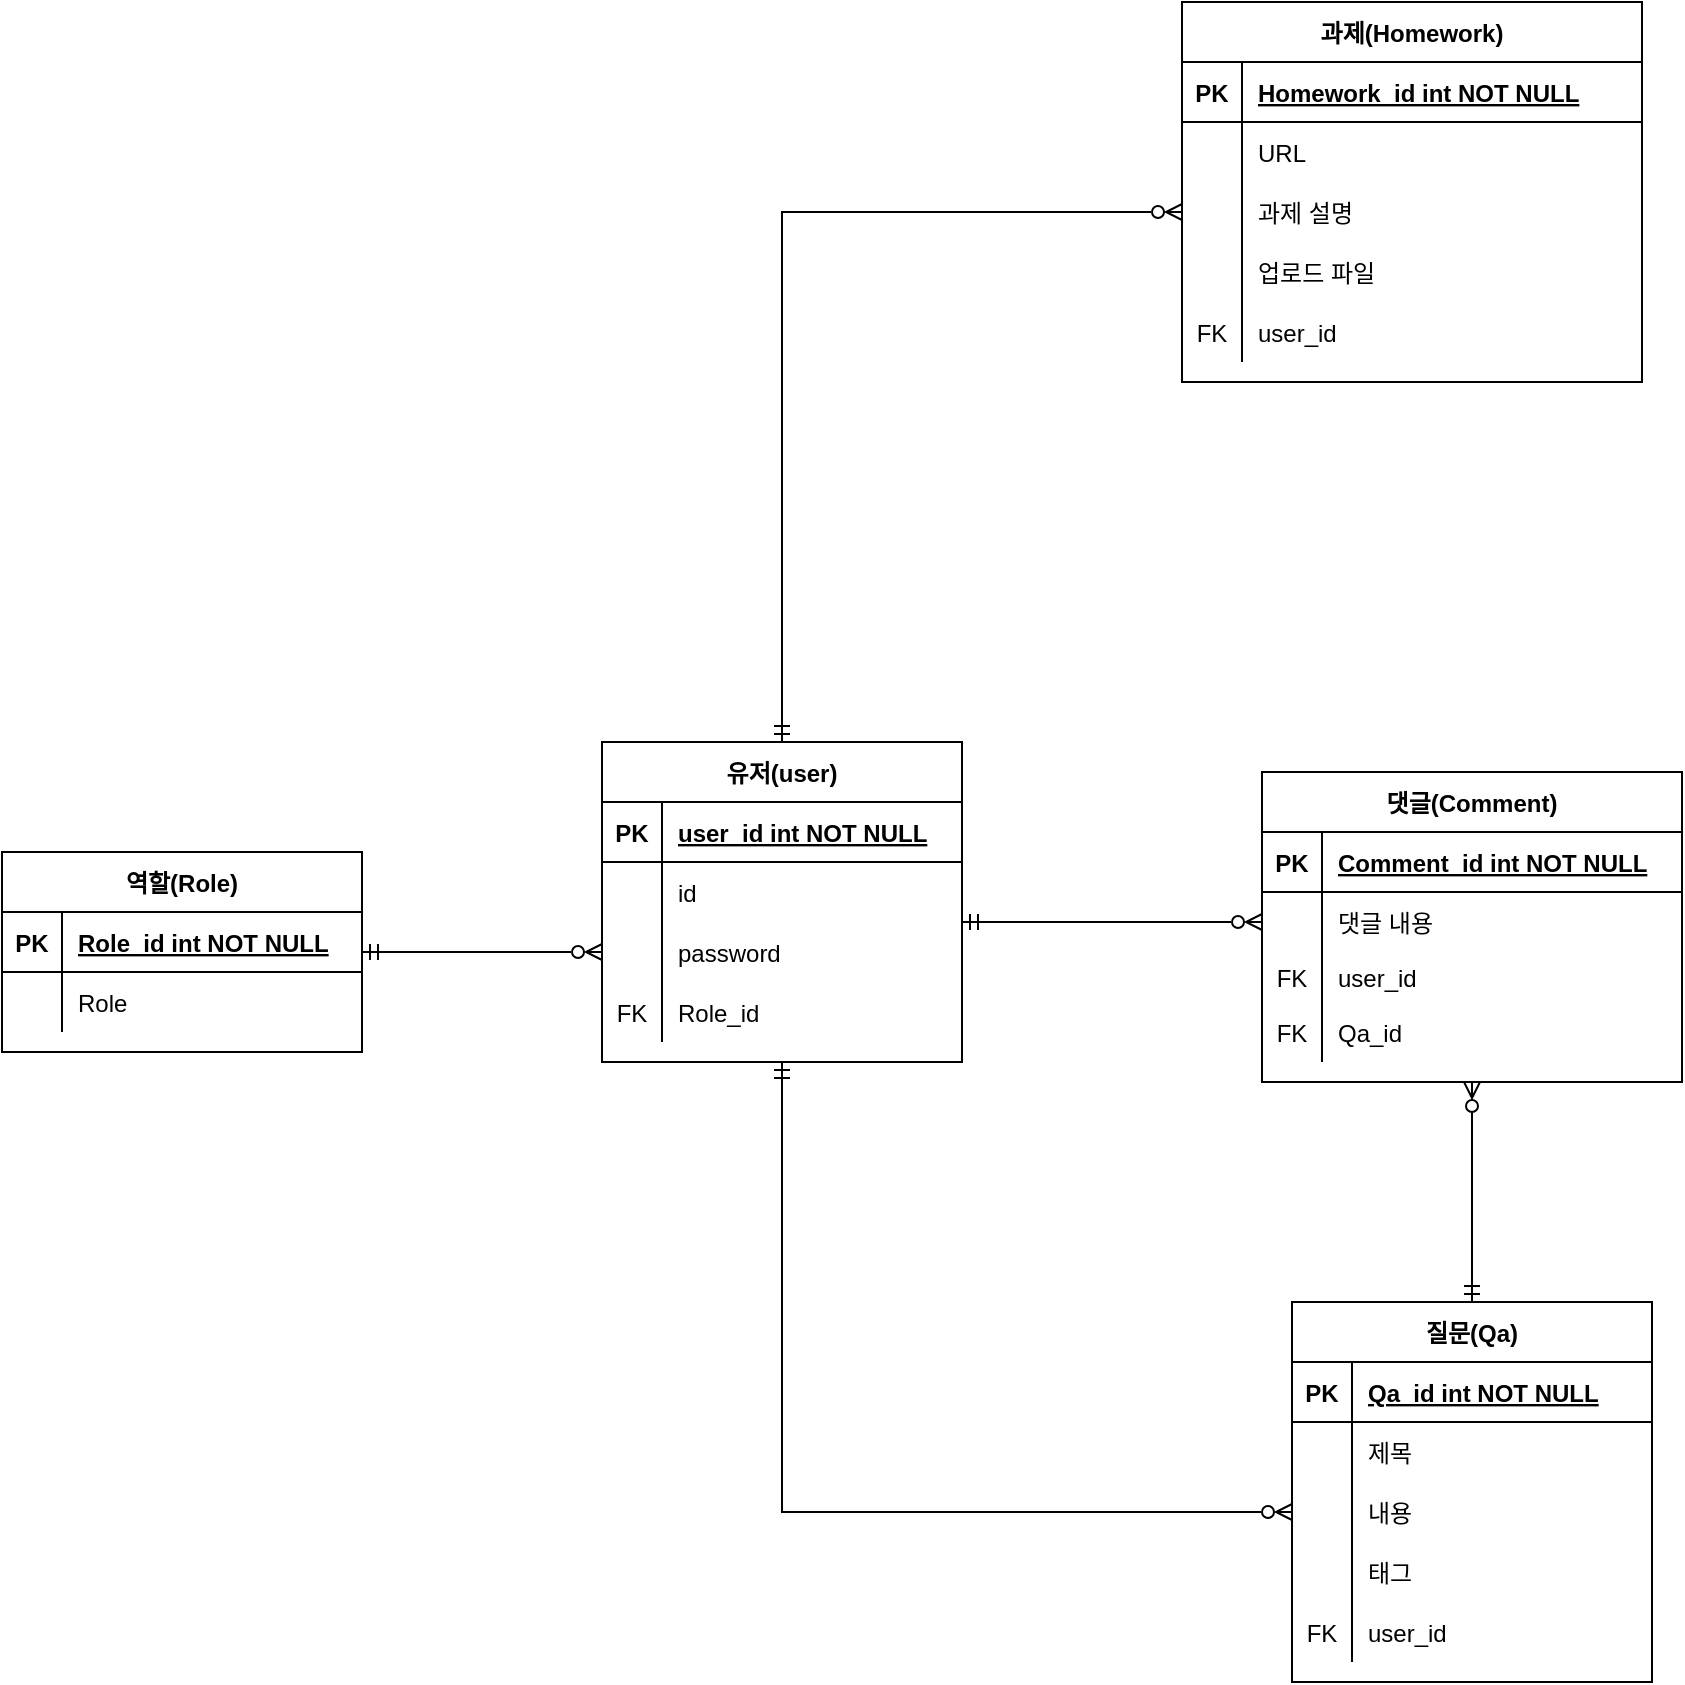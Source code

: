 <mxfile version="20.2.6" type="device"><diagram id="R2lEEEUBdFMjLlhIrx00" name="Page-1"><mxGraphModel dx="1778" dy="953" grid="1" gridSize="10" guides="1" tooltips="1" connect="1" arrows="1" fold="1" page="1" pageScale="1" pageWidth="850" pageHeight="1100" math="0" shadow="0" extFonts="Permanent Marker^https://fonts.googleapis.com/css?family=Permanent+Marker"><root><mxCell id="0"/><mxCell id="1" parent="0"/><mxCell id="u8VZZ7O9fL9mjPkDx3DT-64" style="edgeStyle=orthogonalEdgeStyle;rounded=0;orthogonalLoop=1;jettySize=auto;html=1;entryX=0;entryY=0.5;entryDx=0;entryDy=0;startArrow=ERmandOne;startFill=0;endArrow=ERzeroToMany;endFill=0;" edge="1" parent="1" source="u8VZZ7O9fL9mjPkDx3DT-5" target="u8VZZ7O9fL9mjPkDx3DT-56"><mxGeometry relative="1" as="geometry"/></mxCell><mxCell id="u8VZZ7O9fL9mjPkDx3DT-88" style="edgeStyle=orthogonalEdgeStyle;rounded=0;orthogonalLoop=1;jettySize=auto;html=1;entryX=0;entryY=0.5;entryDx=0;entryDy=0;startArrow=ERmandOne;startFill=0;endArrow=ERzeroToMany;endFill=0;" edge="1" parent="1" source="u8VZZ7O9fL9mjPkDx3DT-5" target="u8VZZ7O9fL9mjPkDx3DT-40"><mxGeometry relative="1" as="geometry"><Array as="points"><mxPoint x="640" y="470"/><mxPoint x="640" y="470"/></Array></mxGeometry></mxCell><mxCell id="u8VZZ7O9fL9mjPkDx3DT-5" value="유저(user)" style="shape=table;startSize=30;container=1;collapsible=1;childLayout=tableLayout;fixedRows=1;rowLines=0;fontStyle=1;align=center;resizeLast=1;" vertex="1" parent="1"><mxGeometry x="420" y="380" width="180" height="160" as="geometry"/></mxCell><mxCell id="u8VZZ7O9fL9mjPkDx3DT-6" value="" style="shape=tableRow;horizontal=0;startSize=0;swimlaneHead=0;swimlaneBody=0;fillColor=none;collapsible=0;dropTarget=0;points=[[0,0.5],[1,0.5]];portConstraint=eastwest;top=0;left=0;right=0;bottom=1;" vertex="1" parent="u8VZZ7O9fL9mjPkDx3DT-5"><mxGeometry y="30" width="180" height="30" as="geometry"/></mxCell><mxCell id="u8VZZ7O9fL9mjPkDx3DT-7" value="PK" style="shape=partialRectangle;connectable=0;fillColor=none;top=0;left=0;bottom=0;right=0;fontStyle=1;overflow=hidden;" vertex="1" parent="u8VZZ7O9fL9mjPkDx3DT-6"><mxGeometry width="30" height="30" as="geometry"><mxRectangle width="30" height="30" as="alternateBounds"/></mxGeometry></mxCell><mxCell id="u8VZZ7O9fL9mjPkDx3DT-8" value="user_id int NOT NULL" style="shape=partialRectangle;connectable=0;fillColor=none;top=0;left=0;bottom=0;right=0;align=left;spacingLeft=6;fontStyle=5;overflow=hidden;" vertex="1" parent="u8VZZ7O9fL9mjPkDx3DT-6"><mxGeometry x="30" width="150" height="30" as="geometry"><mxRectangle width="150" height="30" as="alternateBounds"/></mxGeometry></mxCell><mxCell id="u8VZZ7O9fL9mjPkDx3DT-9" value="" style="shape=tableRow;horizontal=0;startSize=0;swimlaneHead=0;swimlaneBody=0;fillColor=none;collapsible=0;dropTarget=0;points=[[0,0.5],[1,0.5]];portConstraint=eastwest;top=0;left=0;right=0;bottom=0;" vertex="1" parent="u8VZZ7O9fL9mjPkDx3DT-5"><mxGeometry y="60" width="180" height="30" as="geometry"/></mxCell><mxCell id="u8VZZ7O9fL9mjPkDx3DT-10" value="" style="shape=partialRectangle;connectable=0;fillColor=none;top=0;left=0;bottom=0;right=0;editable=1;overflow=hidden;" vertex="1" parent="u8VZZ7O9fL9mjPkDx3DT-9"><mxGeometry width="30" height="30" as="geometry"><mxRectangle width="30" height="30" as="alternateBounds"/></mxGeometry></mxCell><mxCell id="u8VZZ7O9fL9mjPkDx3DT-11" value="id" style="shape=partialRectangle;connectable=0;fillColor=none;top=0;left=0;bottom=0;right=0;align=left;spacingLeft=6;overflow=hidden;" vertex="1" parent="u8VZZ7O9fL9mjPkDx3DT-9"><mxGeometry x="30" width="150" height="30" as="geometry"><mxRectangle width="150" height="30" as="alternateBounds"/></mxGeometry></mxCell><mxCell id="u8VZZ7O9fL9mjPkDx3DT-12" value="" style="shape=tableRow;horizontal=0;startSize=0;swimlaneHead=0;swimlaneBody=0;fillColor=none;collapsible=0;dropTarget=0;points=[[0,0.5],[1,0.5]];portConstraint=eastwest;top=0;left=0;right=0;bottom=0;" vertex="1" parent="u8VZZ7O9fL9mjPkDx3DT-5"><mxGeometry y="90" width="180" height="30" as="geometry"/></mxCell><mxCell id="u8VZZ7O9fL9mjPkDx3DT-13" value="" style="shape=partialRectangle;connectable=0;fillColor=none;top=0;left=0;bottom=0;right=0;editable=1;overflow=hidden;" vertex="1" parent="u8VZZ7O9fL9mjPkDx3DT-12"><mxGeometry width="30" height="30" as="geometry"><mxRectangle width="30" height="30" as="alternateBounds"/></mxGeometry></mxCell><mxCell id="u8VZZ7O9fL9mjPkDx3DT-14" value="password" style="shape=partialRectangle;connectable=0;fillColor=none;top=0;left=0;bottom=0;right=0;align=left;spacingLeft=6;overflow=hidden;" vertex="1" parent="u8VZZ7O9fL9mjPkDx3DT-12"><mxGeometry x="30" width="150" height="30" as="geometry"><mxRectangle width="150" height="30" as="alternateBounds"/></mxGeometry></mxCell><mxCell id="u8VZZ7O9fL9mjPkDx3DT-15" value="" style="shape=tableRow;horizontal=0;startSize=0;swimlaneHead=0;swimlaneBody=0;fillColor=none;collapsible=0;dropTarget=0;points=[[0,0.5],[1,0.5]];portConstraint=eastwest;top=0;left=0;right=0;bottom=0;" vertex="1" parent="u8VZZ7O9fL9mjPkDx3DT-5"><mxGeometry y="120" width="180" height="30" as="geometry"/></mxCell><mxCell id="u8VZZ7O9fL9mjPkDx3DT-16" value="FK" style="shape=partialRectangle;connectable=0;fillColor=none;top=0;left=0;bottom=0;right=0;editable=1;overflow=hidden;" vertex="1" parent="u8VZZ7O9fL9mjPkDx3DT-15"><mxGeometry width="30" height="30" as="geometry"><mxRectangle width="30" height="30" as="alternateBounds"/></mxGeometry></mxCell><mxCell id="u8VZZ7O9fL9mjPkDx3DT-17" value="Role_id" style="shape=partialRectangle;connectable=0;fillColor=none;top=0;left=0;bottom=0;right=0;align=left;spacingLeft=6;overflow=hidden;" vertex="1" parent="u8VZZ7O9fL9mjPkDx3DT-15"><mxGeometry x="30" width="150" height="30" as="geometry"><mxRectangle width="150" height="30" as="alternateBounds"/></mxGeometry></mxCell><mxCell id="u8VZZ7O9fL9mjPkDx3DT-19" value="과제(Homework)" style="shape=table;startSize=30;container=1;collapsible=1;childLayout=tableLayout;fixedRows=1;rowLines=0;fontStyle=1;align=center;resizeLast=1;" vertex="1" parent="1"><mxGeometry x="710" y="10" width="230" height="190" as="geometry"/></mxCell><mxCell id="u8VZZ7O9fL9mjPkDx3DT-20" value="" style="shape=tableRow;horizontal=0;startSize=0;swimlaneHead=0;swimlaneBody=0;fillColor=none;collapsible=0;dropTarget=0;points=[[0,0.5],[1,0.5]];portConstraint=eastwest;top=0;left=0;right=0;bottom=1;" vertex="1" parent="u8VZZ7O9fL9mjPkDx3DT-19"><mxGeometry y="30" width="230" height="30" as="geometry"/></mxCell><mxCell id="u8VZZ7O9fL9mjPkDx3DT-21" value="PK" style="shape=partialRectangle;connectable=0;fillColor=none;top=0;left=0;bottom=0;right=0;fontStyle=1;overflow=hidden;" vertex="1" parent="u8VZZ7O9fL9mjPkDx3DT-20"><mxGeometry width="30" height="30" as="geometry"><mxRectangle width="30" height="30" as="alternateBounds"/></mxGeometry></mxCell><mxCell id="u8VZZ7O9fL9mjPkDx3DT-22" value="Homework_id int NOT NULL" style="shape=partialRectangle;connectable=0;fillColor=none;top=0;left=0;bottom=0;right=0;align=left;spacingLeft=6;fontStyle=5;overflow=hidden;" vertex="1" parent="u8VZZ7O9fL9mjPkDx3DT-20"><mxGeometry x="30" width="200" height="30" as="geometry"><mxRectangle width="200" height="30" as="alternateBounds"/></mxGeometry></mxCell><mxCell id="u8VZZ7O9fL9mjPkDx3DT-23" value="" style="shape=tableRow;horizontal=0;startSize=0;swimlaneHead=0;swimlaneBody=0;fillColor=none;collapsible=0;dropTarget=0;points=[[0,0.5],[1,0.5]];portConstraint=eastwest;top=0;left=0;right=0;bottom=0;" vertex="1" parent="u8VZZ7O9fL9mjPkDx3DT-19"><mxGeometry y="60" width="230" height="30" as="geometry"/></mxCell><mxCell id="u8VZZ7O9fL9mjPkDx3DT-24" value="" style="shape=partialRectangle;connectable=0;fillColor=none;top=0;left=0;bottom=0;right=0;editable=1;overflow=hidden;" vertex="1" parent="u8VZZ7O9fL9mjPkDx3DT-23"><mxGeometry width="30" height="30" as="geometry"><mxRectangle width="30" height="30" as="alternateBounds"/></mxGeometry></mxCell><mxCell id="u8VZZ7O9fL9mjPkDx3DT-25" value="URL" style="shape=partialRectangle;connectable=0;fillColor=none;top=0;left=0;bottom=0;right=0;align=left;spacingLeft=6;overflow=hidden;" vertex="1" parent="u8VZZ7O9fL9mjPkDx3DT-23"><mxGeometry x="30" width="200" height="30" as="geometry"><mxRectangle width="200" height="30" as="alternateBounds"/></mxGeometry></mxCell><mxCell id="u8VZZ7O9fL9mjPkDx3DT-26" value="" style="shape=tableRow;horizontal=0;startSize=0;swimlaneHead=0;swimlaneBody=0;fillColor=none;collapsible=0;dropTarget=0;points=[[0,0.5],[1,0.5]];portConstraint=eastwest;top=0;left=0;right=0;bottom=0;" vertex="1" parent="u8VZZ7O9fL9mjPkDx3DT-19"><mxGeometry y="90" width="230" height="30" as="geometry"/></mxCell><mxCell id="u8VZZ7O9fL9mjPkDx3DT-27" value="" style="shape=partialRectangle;connectable=0;fillColor=none;top=0;left=0;bottom=0;right=0;editable=1;overflow=hidden;" vertex="1" parent="u8VZZ7O9fL9mjPkDx3DT-26"><mxGeometry width="30" height="30" as="geometry"><mxRectangle width="30" height="30" as="alternateBounds"/></mxGeometry></mxCell><mxCell id="u8VZZ7O9fL9mjPkDx3DT-28" value="과제 설명" style="shape=partialRectangle;connectable=0;fillColor=none;top=0;left=0;bottom=0;right=0;align=left;spacingLeft=6;overflow=hidden;" vertex="1" parent="u8VZZ7O9fL9mjPkDx3DT-26"><mxGeometry x="30" width="200" height="30" as="geometry"><mxRectangle width="200" height="30" as="alternateBounds"/></mxGeometry></mxCell><mxCell id="u8VZZ7O9fL9mjPkDx3DT-29" value="" style="shape=tableRow;horizontal=0;startSize=0;swimlaneHead=0;swimlaneBody=0;fillColor=none;collapsible=0;dropTarget=0;points=[[0,0.5],[1,0.5]];portConstraint=eastwest;top=0;left=0;right=0;bottom=0;" vertex="1" parent="u8VZZ7O9fL9mjPkDx3DT-19"><mxGeometry y="120" width="230" height="30" as="geometry"/></mxCell><mxCell id="u8VZZ7O9fL9mjPkDx3DT-30" value="" style="shape=partialRectangle;connectable=0;fillColor=none;top=0;left=0;bottom=0;right=0;editable=1;overflow=hidden;" vertex="1" parent="u8VZZ7O9fL9mjPkDx3DT-29"><mxGeometry width="30" height="30" as="geometry"><mxRectangle width="30" height="30" as="alternateBounds"/></mxGeometry></mxCell><mxCell id="u8VZZ7O9fL9mjPkDx3DT-31" value="업로드 파일" style="shape=partialRectangle;connectable=0;fillColor=none;top=0;left=0;bottom=0;right=0;align=left;spacingLeft=6;overflow=hidden;" vertex="1" parent="u8VZZ7O9fL9mjPkDx3DT-29"><mxGeometry x="30" width="200" height="30" as="geometry"><mxRectangle width="200" height="30" as="alternateBounds"/></mxGeometry></mxCell><mxCell id="u8VZZ7O9fL9mjPkDx3DT-71" style="shape=tableRow;horizontal=0;startSize=0;swimlaneHead=0;swimlaneBody=0;fillColor=none;collapsible=0;dropTarget=0;points=[[0,0.5],[1,0.5]];portConstraint=eastwest;top=0;left=0;right=0;bottom=0;" vertex="1" parent="u8VZZ7O9fL9mjPkDx3DT-19"><mxGeometry y="150" width="230" height="30" as="geometry"/></mxCell><mxCell id="u8VZZ7O9fL9mjPkDx3DT-72" value="FK" style="shape=partialRectangle;connectable=0;fillColor=none;top=0;left=0;bottom=0;right=0;editable=1;overflow=hidden;" vertex="1" parent="u8VZZ7O9fL9mjPkDx3DT-71"><mxGeometry width="30" height="30" as="geometry"><mxRectangle width="30" height="30" as="alternateBounds"/></mxGeometry></mxCell><mxCell id="u8VZZ7O9fL9mjPkDx3DT-73" value="user_id" style="shape=partialRectangle;connectable=0;fillColor=none;top=0;left=0;bottom=0;right=0;align=left;spacingLeft=6;overflow=hidden;" vertex="1" parent="u8VZZ7O9fL9mjPkDx3DT-71"><mxGeometry x="30" width="200" height="30" as="geometry"><mxRectangle width="200" height="30" as="alternateBounds"/></mxGeometry></mxCell><mxCell id="u8VZZ7O9fL9mjPkDx3DT-92" style="edgeStyle=orthogonalEdgeStyle;rounded=0;orthogonalLoop=1;jettySize=auto;html=1;startArrow=ERmandOne;startFill=0;endArrow=ERzeroToMany;endFill=0;exitX=0.5;exitY=0;exitDx=0;exitDy=0;entryX=0.5;entryY=1;entryDx=0;entryDy=0;" edge="1" parent="1" source="u8VZZ7O9fL9mjPkDx3DT-49" target="u8VZZ7O9fL9mjPkDx3DT-36"><mxGeometry relative="1" as="geometry"><mxPoint x="850" y="530" as="targetPoint"/><Array as="points"/></mxGeometry></mxCell><mxCell id="u8VZZ7O9fL9mjPkDx3DT-36" value="댓글(Comment)" style="shape=table;startSize=30;container=1;collapsible=1;childLayout=tableLayout;fixedRows=1;rowLines=0;fontStyle=1;align=center;resizeLast=1;" vertex="1" parent="1"><mxGeometry x="750" y="395" width="210" height="155" as="geometry"/></mxCell><mxCell id="u8VZZ7O9fL9mjPkDx3DT-37" value="" style="shape=tableRow;horizontal=0;startSize=0;swimlaneHead=0;swimlaneBody=0;fillColor=none;collapsible=0;dropTarget=0;points=[[0,0.5],[1,0.5]];portConstraint=eastwest;top=0;left=0;right=0;bottom=1;" vertex="1" parent="u8VZZ7O9fL9mjPkDx3DT-36"><mxGeometry y="30" width="210" height="30" as="geometry"/></mxCell><mxCell id="u8VZZ7O9fL9mjPkDx3DT-38" value="PK" style="shape=partialRectangle;connectable=0;fillColor=none;top=0;left=0;bottom=0;right=0;fontStyle=1;overflow=hidden;" vertex="1" parent="u8VZZ7O9fL9mjPkDx3DT-37"><mxGeometry width="30" height="30" as="geometry"><mxRectangle width="30" height="30" as="alternateBounds"/></mxGeometry></mxCell><mxCell id="u8VZZ7O9fL9mjPkDx3DT-39" value="Comment_id int NOT NULL" style="shape=partialRectangle;connectable=0;fillColor=none;top=0;left=0;bottom=0;right=0;align=left;spacingLeft=6;fontStyle=5;overflow=hidden;" vertex="1" parent="u8VZZ7O9fL9mjPkDx3DT-37"><mxGeometry x="30" width="180" height="30" as="geometry"><mxRectangle width="180" height="30" as="alternateBounds"/></mxGeometry></mxCell><mxCell id="u8VZZ7O9fL9mjPkDx3DT-40" value="" style="shape=tableRow;horizontal=0;startSize=0;swimlaneHead=0;swimlaneBody=0;fillColor=none;collapsible=0;dropTarget=0;points=[[0,0.5],[1,0.5]];portConstraint=eastwest;top=0;left=0;right=0;bottom=0;" vertex="1" parent="u8VZZ7O9fL9mjPkDx3DT-36"><mxGeometry y="60" width="210" height="30" as="geometry"/></mxCell><mxCell id="u8VZZ7O9fL9mjPkDx3DT-41" value="" style="shape=partialRectangle;connectable=0;fillColor=none;top=0;left=0;bottom=0;right=0;editable=1;overflow=hidden;" vertex="1" parent="u8VZZ7O9fL9mjPkDx3DT-40"><mxGeometry width="30" height="30" as="geometry"><mxRectangle width="30" height="30" as="alternateBounds"/></mxGeometry></mxCell><mxCell id="u8VZZ7O9fL9mjPkDx3DT-42" value="댓글 내용" style="shape=partialRectangle;connectable=0;fillColor=none;top=0;left=0;bottom=0;right=0;align=left;spacingLeft=6;overflow=hidden;" vertex="1" parent="u8VZZ7O9fL9mjPkDx3DT-40"><mxGeometry x="30" width="180" height="30" as="geometry"><mxRectangle width="180" height="30" as="alternateBounds"/></mxGeometry></mxCell><mxCell id="u8VZZ7O9fL9mjPkDx3DT-43" value="" style="shape=tableRow;horizontal=0;startSize=0;swimlaneHead=0;swimlaneBody=0;fillColor=none;collapsible=0;dropTarget=0;points=[[0,0.5],[1,0.5]];portConstraint=eastwest;top=0;left=0;right=0;bottom=0;" vertex="1" parent="u8VZZ7O9fL9mjPkDx3DT-36"><mxGeometry y="90" width="210" height="25" as="geometry"/></mxCell><mxCell id="u8VZZ7O9fL9mjPkDx3DT-44" value="FK" style="shape=partialRectangle;connectable=0;fillColor=none;top=0;left=0;bottom=0;right=0;editable=1;overflow=hidden;" vertex="1" parent="u8VZZ7O9fL9mjPkDx3DT-43"><mxGeometry width="30" height="25" as="geometry"><mxRectangle width="30" height="25" as="alternateBounds"/></mxGeometry></mxCell><mxCell id="u8VZZ7O9fL9mjPkDx3DT-45" value="user_id" style="shape=partialRectangle;connectable=0;fillColor=none;top=0;left=0;bottom=0;right=0;align=left;spacingLeft=6;overflow=hidden;" vertex="1" parent="u8VZZ7O9fL9mjPkDx3DT-43"><mxGeometry x="30" width="180" height="25" as="geometry"><mxRectangle width="180" height="25" as="alternateBounds"/></mxGeometry></mxCell><mxCell id="u8VZZ7O9fL9mjPkDx3DT-95" style="shape=tableRow;horizontal=0;startSize=0;swimlaneHead=0;swimlaneBody=0;fillColor=none;collapsible=0;dropTarget=0;points=[[0,0.5],[1,0.5]];portConstraint=eastwest;top=0;left=0;right=0;bottom=0;" vertex="1" parent="u8VZZ7O9fL9mjPkDx3DT-36"><mxGeometry y="115" width="210" height="30" as="geometry"/></mxCell><mxCell id="u8VZZ7O9fL9mjPkDx3DT-96" value="FK" style="shape=partialRectangle;connectable=0;fillColor=none;top=0;left=0;bottom=0;right=0;editable=1;overflow=hidden;" vertex="1" parent="u8VZZ7O9fL9mjPkDx3DT-95"><mxGeometry width="30" height="30" as="geometry"><mxRectangle width="30" height="30" as="alternateBounds"/></mxGeometry></mxCell><mxCell id="u8VZZ7O9fL9mjPkDx3DT-97" value="Qa_id" style="shape=partialRectangle;connectable=0;fillColor=none;top=0;left=0;bottom=0;right=0;align=left;spacingLeft=6;overflow=hidden;" vertex="1" parent="u8VZZ7O9fL9mjPkDx3DT-95"><mxGeometry x="30" width="180" height="30" as="geometry"><mxRectangle width="180" height="30" as="alternateBounds"/></mxGeometry></mxCell><mxCell id="u8VZZ7O9fL9mjPkDx3DT-49" value="질문(Qa)" style="shape=table;startSize=30;container=1;collapsible=1;childLayout=tableLayout;fixedRows=1;rowLines=0;fontStyle=1;align=center;resizeLast=1;" vertex="1" parent="1"><mxGeometry x="765" y="660" width="180" height="190" as="geometry"><mxRectangle x="710" y="660" width="60" height="30" as="alternateBounds"/></mxGeometry></mxCell><mxCell id="u8VZZ7O9fL9mjPkDx3DT-50" value="" style="shape=tableRow;horizontal=0;startSize=0;swimlaneHead=0;swimlaneBody=0;fillColor=none;collapsible=0;dropTarget=0;points=[[0,0.5],[1,0.5]];portConstraint=eastwest;top=0;left=0;right=0;bottom=1;" vertex="1" parent="u8VZZ7O9fL9mjPkDx3DT-49"><mxGeometry y="30" width="180" height="30" as="geometry"/></mxCell><mxCell id="u8VZZ7O9fL9mjPkDx3DT-51" value="PK" style="shape=partialRectangle;connectable=0;fillColor=none;top=0;left=0;bottom=0;right=0;fontStyle=1;overflow=hidden;" vertex="1" parent="u8VZZ7O9fL9mjPkDx3DT-50"><mxGeometry width="30" height="30" as="geometry"><mxRectangle width="30" height="30" as="alternateBounds"/></mxGeometry></mxCell><mxCell id="u8VZZ7O9fL9mjPkDx3DT-52" value="Qa_id int NOT NULL" style="shape=partialRectangle;connectable=0;fillColor=none;top=0;left=0;bottom=0;right=0;align=left;spacingLeft=6;fontStyle=5;overflow=hidden;" vertex="1" parent="u8VZZ7O9fL9mjPkDx3DT-50"><mxGeometry x="30" width="150" height="30" as="geometry"><mxRectangle width="150" height="30" as="alternateBounds"/></mxGeometry></mxCell><mxCell id="u8VZZ7O9fL9mjPkDx3DT-53" value="" style="shape=tableRow;horizontal=0;startSize=0;swimlaneHead=0;swimlaneBody=0;fillColor=none;collapsible=0;dropTarget=0;points=[[0,0.5],[1,0.5]];portConstraint=eastwest;top=0;left=0;right=0;bottom=0;" vertex="1" parent="u8VZZ7O9fL9mjPkDx3DT-49"><mxGeometry y="60" width="180" height="30" as="geometry"/></mxCell><mxCell id="u8VZZ7O9fL9mjPkDx3DT-54" value="" style="shape=partialRectangle;connectable=0;fillColor=none;top=0;left=0;bottom=0;right=0;editable=1;overflow=hidden;" vertex="1" parent="u8VZZ7O9fL9mjPkDx3DT-53"><mxGeometry width="30" height="30" as="geometry"><mxRectangle width="30" height="30" as="alternateBounds"/></mxGeometry></mxCell><mxCell id="u8VZZ7O9fL9mjPkDx3DT-55" value="제목" style="shape=partialRectangle;connectable=0;fillColor=none;top=0;left=0;bottom=0;right=0;align=left;spacingLeft=6;overflow=hidden;" vertex="1" parent="u8VZZ7O9fL9mjPkDx3DT-53"><mxGeometry x="30" width="150" height="30" as="geometry"><mxRectangle width="150" height="30" as="alternateBounds"/></mxGeometry></mxCell><mxCell id="u8VZZ7O9fL9mjPkDx3DT-56" value="" style="shape=tableRow;horizontal=0;startSize=0;swimlaneHead=0;swimlaneBody=0;fillColor=none;collapsible=0;dropTarget=0;points=[[0,0.5],[1,0.5]];portConstraint=eastwest;top=0;left=0;right=0;bottom=0;" vertex="1" parent="u8VZZ7O9fL9mjPkDx3DT-49"><mxGeometry y="90" width="180" height="30" as="geometry"/></mxCell><mxCell id="u8VZZ7O9fL9mjPkDx3DT-57" value="" style="shape=partialRectangle;connectable=0;fillColor=none;top=0;left=0;bottom=0;right=0;editable=1;overflow=hidden;" vertex="1" parent="u8VZZ7O9fL9mjPkDx3DT-56"><mxGeometry width="30" height="30" as="geometry"><mxRectangle width="30" height="30" as="alternateBounds"/></mxGeometry></mxCell><mxCell id="u8VZZ7O9fL9mjPkDx3DT-58" value="내용" style="shape=partialRectangle;connectable=0;fillColor=none;top=0;left=0;bottom=0;right=0;align=left;spacingLeft=6;overflow=hidden;" vertex="1" parent="u8VZZ7O9fL9mjPkDx3DT-56"><mxGeometry x="30" width="150" height="30" as="geometry"><mxRectangle width="150" height="30" as="alternateBounds"/></mxGeometry></mxCell><mxCell id="u8VZZ7O9fL9mjPkDx3DT-59" value="" style="shape=tableRow;horizontal=0;startSize=0;swimlaneHead=0;swimlaneBody=0;fillColor=none;collapsible=0;dropTarget=0;points=[[0,0.5],[1,0.5]];portConstraint=eastwest;top=0;left=0;right=0;bottom=0;" vertex="1" parent="u8VZZ7O9fL9mjPkDx3DT-49"><mxGeometry y="120" width="180" height="30" as="geometry"/></mxCell><mxCell id="u8VZZ7O9fL9mjPkDx3DT-60" value="" style="shape=partialRectangle;connectable=0;fillColor=none;top=0;left=0;bottom=0;right=0;editable=1;overflow=hidden;" vertex="1" parent="u8VZZ7O9fL9mjPkDx3DT-59"><mxGeometry width="30" height="30" as="geometry"><mxRectangle width="30" height="30" as="alternateBounds"/></mxGeometry></mxCell><mxCell id="u8VZZ7O9fL9mjPkDx3DT-61" value="태그" style="shape=partialRectangle;connectable=0;fillColor=none;top=0;left=0;bottom=0;right=0;align=left;spacingLeft=6;overflow=hidden;" vertex="1" parent="u8VZZ7O9fL9mjPkDx3DT-59"><mxGeometry x="30" width="150" height="30" as="geometry"><mxRectangle width="150" height="30" as="alternateBounds"/></mxGeometry></mxCell><mxCell id="u8VZZ7O9fL9mjPkDx3DT-65" style="shape=tableRow;horizontal=0;startSize=0;swimlaneHead=0;swimlaneBody=0;fillColor=none;collapsible=0;dropTarget=0;points=[[0,0.5],[1,0.5]];portConstraint=eastwest;top=0;left=0;right=0;bottom=0;" vertex="1" parent="u8VZZ7O9fL9mjPkDx3DT-49"><mxGeometry y="150" width="180" height="30" as="geometry"/></mxCell><mxCell id="u8VZZ7O9fL9mjPkDx3DT-66" value="FK" style="shape=partialRectangle;connectable=0;fillColor=none;top=0;left=0;bottom=0;right=0;editable=1;overflow=hidden;" vertex="1" parent="u8VZZ7O9fL9mjPkDx3DT-65"><mxGeometry width="30" height="30" as="geometry"><mxRectangle width="30" height="30" as="alternateBounds"/></mxGeometry></mxCell><mxCell id="u8VZZ7O9fL9mjPkDx3DT-67" value="user_id" style="shape=partialRectangle;connectable=0;fillColor=none;top=0;left=0;bottom=0;right=0;align=left;spacingLeft=6;overflow=hidden;" vertex="1" parent="u8VZZ7O9fL9mjPkDx3DT-65"><mxGeometry x="30" width="150" height="30" as="geometry"><mxRectangle width="150" height="30" as="alternateBounds"/></mxGeometry></mxCell><mxCell id="u8VZZ7O9fL9mjPkDx3DT-62" style="edgeStyle=orthogonalEdgeStyle;rounded=0;orthogonalLoop=1;jettySize=auto;html=1;entryX=0;entryY=0.5;entryDx=0;entryDy=0;endArrow=ERzeroToMany;endFill=0;startArrow=ERmandOne;startFill=0;exitX=0.5;exitY=0;exitDx=0;exitDy=0;" edge="1" parent="1" source="u8VZZ7O9fL9mjPkDx3DT-5" target="u8VZZ7O9fL9mjPkDx3DT-26"><mxGeometry relative="1" as="geometry"><Array as="points"><mxPoint x="510" y="115"/></Array></mxGeometry></mxCell><mxCell id="u8VZZ7O9fL9mjPkDx3DT-87" style="edgeStyle=orthogonalEdgeStyle;rounded=0;orthogonalLoop=1;jettySize=auto;html=1;startArrow=ERmandOne;startFill=0;endArrow=ERzeroToMany;endFill=0;" edge="1" parent="1" source="u8VZZ7O9fL9mjPkDx3DT-74" target="u8VZZ7O9fL9mjPkDx3DT-12"><mxGeometry relative="1" as="geometry"/></mxCell><mxCell id="u8VZZ7O9fL9mjPkDx3DT-74" value="역할(Role)" style="shape=table;startSize=30;container=1;collapsible=1;childLayout=tableLayout;fixedRows=1;rowLines=0;fontStyle=1;align=center;resizeLast=1;" vertex="1" parent="1"><mxGeometry x="120" y="435" width="180" height="100" as="geometry"/></mxCell><mxCell id="u8VZZ7O9fL9mjPkDx3DT-75" value="" style="shape=tableRow;horizontal=0;startSize=0;swimlaneHead=0;swimlaneBody=0;fillColor=none;collapsible=0;dropTarget=0;points=[[0,0.5],[1,0.5]];portConstraint=eastwest;top=0;left=0;right=0;bottom=1;" vertex="1" parent="u8VZZ7O9fL9mjPkDx3DT-74"><mxGeometry y="30" width="180" height="30" as="geometry"/></mxCell><mxCell id="u8VZZ7O9fL9mjPkDx3DT-76" value="PK" style="shape=partialRectangle;connectable=0;fillColor=none;top=0;left=0;bottom=0;right=0;fontStyle=1;overflow=hidden;" vertex="1" parent="u8VZZ7O9fL9mjPkDx3DT-75"><mxGeometry width="30" height="30" as="geometry"><mxRectangle width="30" height="30" as="alternateBounds"/></mxGeometry></mxCell><mxCell id="u8VZZ7O9fL9mjPkDx3DT-77" value="Role_id int NOT NULL" style="shape=partialRectangle;connectable=0;fillColor=none;top=0;left=0;bottom=0;right=0;align=left;spacingLeft=6;fontStyle=5;overflow=hidden;" vertex="1" parent="u8VZZ7O9fL9mjPkDx3DT-75"><mxGeometry x="30" width="150" height="30" as="geometry"><mxRectangle width="150" height="30" as="alternateBounds"/></mxGeometry></mxCell><mxCell id="u8VZZ7O9fL9mjPkDx3DT-78" value="" style="shape=tableRow;horizontal=0;startSize=0;swimlaneHead=0;swimlaneBody=0;fillColor=none;collapsible=0;dropTarget=0;points=[[0,0.5],[1,0.5]];portConstraint=eastwest;top=0;left=0;right=0;bottom=0;" vertex="1" parent="u8VZZ7O9fL9mjPkDx3DT-74"><mxGeometry y="60" width="180" height="30" as="geometry"/></mxCell><mxCell id="u8VZZ7O9fL9mjPkDx3DT-79" value="" style="shape=partialRectangle;connectable=0;fillColor=none;top=0;left=0;bottom=0;right=0;editable=1;overflow=hidden;" vertex="1" parent="u8VZZ7O9fL9mjPkDx3DT-78"><mxGeometry width="30" height="30" as="geometry"><mxRectangle width="30" height="30" as="alternateBounds"/></mxGeometry></mxCell><mxCell id="u8VZZ7O9fL9mjPkDx3DT-80" value="Role" style="shape=partialRectangle;connectable=0;fillColor=none;top=0;left=0;bottom=0;right=0;align=left;spacingLeft=6;overflow=hidden;" vertex="1" parent="u8VZZ7O9fL9mjPkDx3DT-78"><mxGeometry x="30" width="150" height="30" as="geometry"><mxRectangle width="150" height="30" as="alternateBounds"/></mxGeometry></mxCell></root></mxGraphModel></diagram></mxfile>